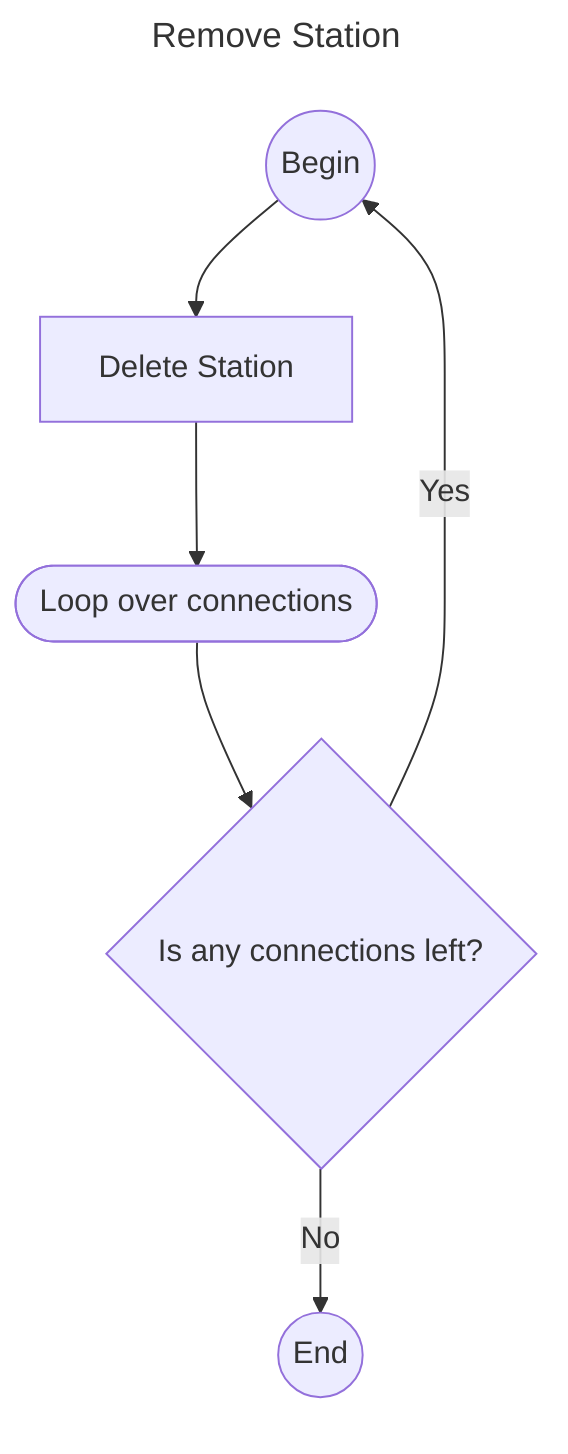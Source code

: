 ---
title: Remove Station
---

flowchart
    start((Begin))-->remove[Delete Station]
    remove-->loopOverConnections([Loop over connections])
    loopOverConnections-->condition{Is any connections left?}
    condition-->|Yes|start
    condition-->|No|End((End))